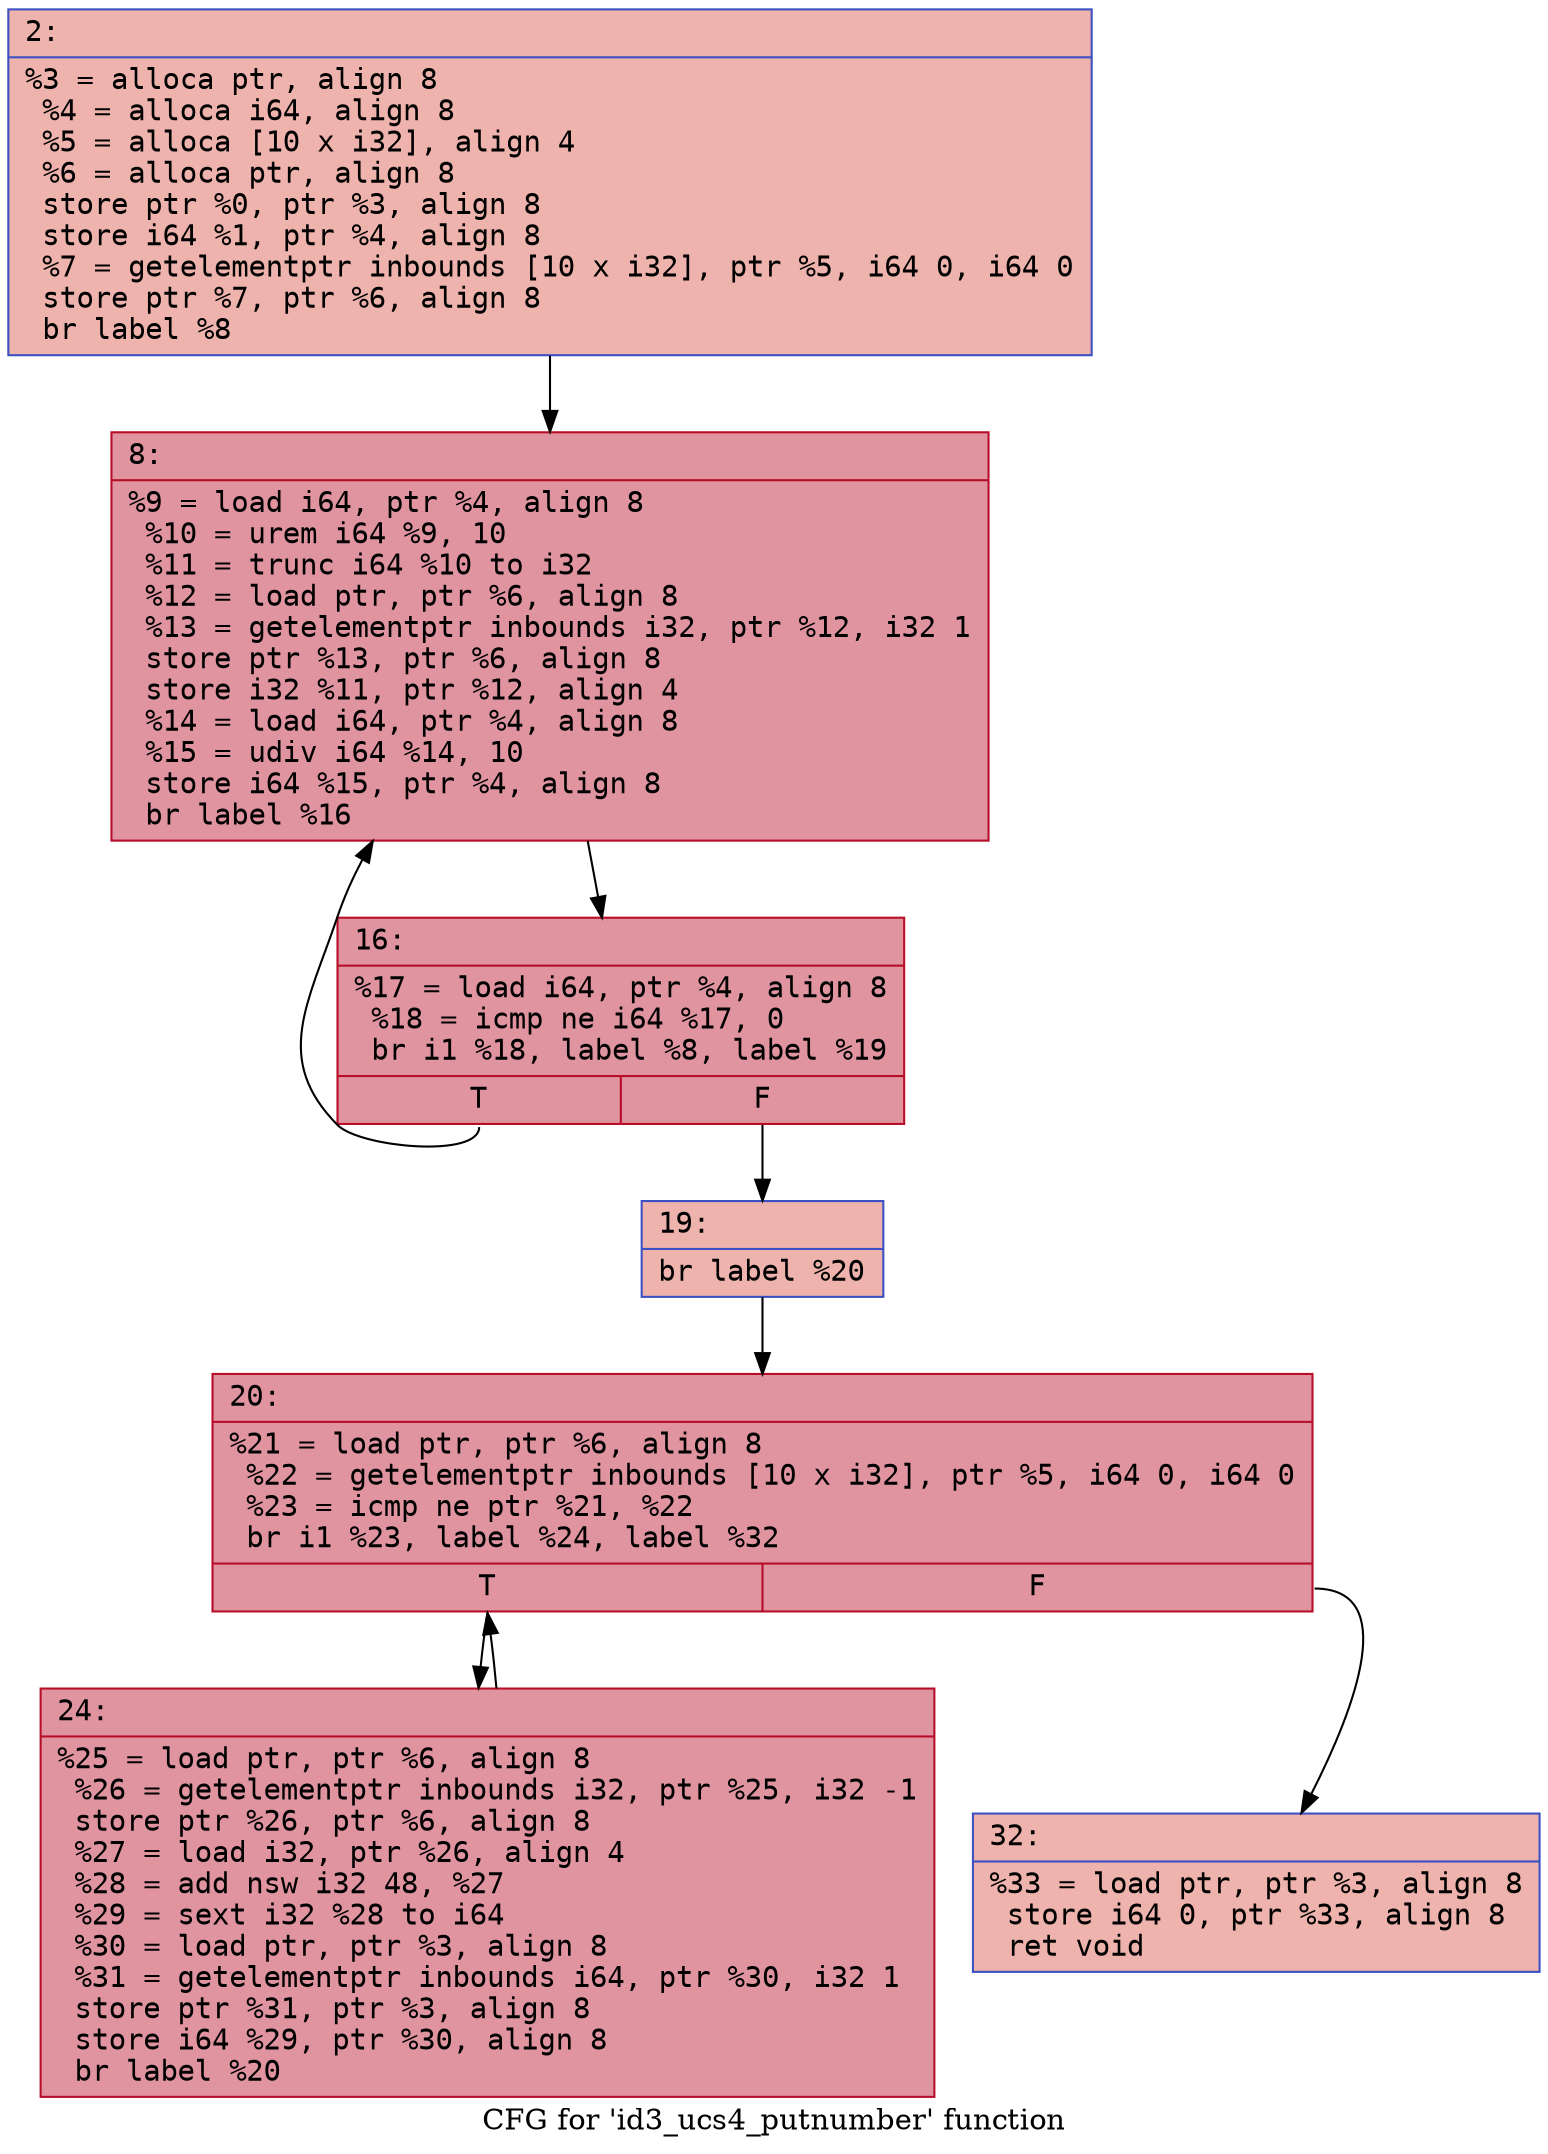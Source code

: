 digraph "CFG for 'id3_ucs4_putnumber' function" {
	label="CFG for 'id3_ucs4_putnumber' function";

	Node0x600002fd1270 [shape=record,color="#3d50c3ff", style=filled, fillcolor="#d6524470" fontname="Courier",label="{2:\l|  %3 = alloca ptr, align 8\l  %4 = alloca i64, align 8\l  %5 = alloca [10 x i32], align 4\l  %6 = alloca ptr, align 8\l  store ptr %0, ptr %3, align 8\l  store i64 %1, ptr %4, align 8\l  %7 = getelementptr inbounds [10 x i32], ptr %5, i64 0, i64 0\l  store ptr %7, ptr %6, align 8\l  br label %8\l}"];
	Node0x600002fd1270 -> Node0x600002fd12c0[tooltip="2 -> 8\nProbability 100.00%" ];
	Node0x600002fd12c0 [shape=record,color="#b70d28ff", style=filled, fillcolor="#b70d2870" fontname="Courier",label="{8:\l|  %9 = load i64, ptr %4, align 8\l  %10 = urem i64 %9, 10\l  %11 = trunc i64 %10 to i32\l  %12 = load ptr, ptr %6, align 8\l  %13 = getelementptr inbounds i32, ptr %12, i32 1\l  store ptr %13, ptr %6, align 8\l  store i32 %11, ptr %12, align 4\l  %14 = load i64, ptr %4, align 8\l  %15 = udiv i64 %14, 10\l  store i64 %15, ptr %4, align 8\l  br label %16\l}"];
	Node0x600002fd12c0 -> Node0x600002fd1310[tooltip="8 -> 16\nProbability 100.00%" ];
	Node0x600002fd1310 [shape=record,color="#b70d28ff", style=filled, fillcolor="#b70d2870" fontname="Courier",label="{16:\l|  %17 = load i64, ptr %4, align 8\l  %18 = icmp ne i64 %17, 0\l  br i1 %18, label %8, label %19\l|{<s0>T|<s1>F}}"];
	Node0x600002fd1310:s0 -> Node0x600002fd12c0[tooltip="16 -> 8\nProbability 96.88%" ];
	Node0x600002fd1310:s1 -> Node0x600002fd1360[tooltip="16 -> 19\nProbability 3.12%" ];
	Node0x600002fd1360 [shape=record,color="#3d50c3ff", style=filled, fillcolor="#d6524470" fontname="Courier",label="{19:\l|  br label %20\l}"];
	Node0x600002fd1360 -> Node0x600002fd13b0[tooltip="19 -> 20\nProbability 100.00%" ];
	Node0x600002fd13b0 [shape=record,color="#b70d28ff", style=filled, fillcolor="#b70d2870" fontname="Courier",label="{20:\l|  %21 = load ptr, ptr %6, align 8\l  %22 = getelementptr inbounds [10 x i32], ptr %5, i64 0, i64 0\l  %23 = icmp ne ptr %21, %22\l  br i1 %23, label %24, label %32\l|{<s0>T|<s1>F}}"];
	Node0x600002fd13b0:s0 -> Node0x600002fd1400[tooltip="20 -> 24\nProbability 96.88%" ];
	Node0x600002fd13b0:s1 -> Node0x600002fd1450[tooltip="20 -> 32\nProbability 3.12%" ];
	Node0x600002fd1400 [shape=record,color="#b70d28ff", style=filled, fillcolor="#b70d2870" fontname="Courier",label="{24:\l|  %25 = load ptr, ptr %6, align 8\l  %26 = getelementptr inbounds i32, ptr %25, i32 -1\l  store ptr %26, ptr %6, align 8\l  %27 = load i32, ptr %26, align 4\l  %28 = add nsw i32 48, %27\l  %29 = sext i32 %28 to i64\l  %30 = load ptr, ptr %3, align 8\l  %31 = getelementptr inbounds i64, ptr %30, i32 1\l  store ptr %31, ptr %3, align 8\l  store i64 %29, ptr %30, align 8\l  br label %20\l}"];
	Node0x600002fd1400 -> Node0x600002fd13b0[tooltip="24 -> 20\nProbability 100.00%" ];
	Node0x600002fd1450 [shape=record,color="#3d50c3ff", style=filled, fillcolor="#d6524470" fontname="Courier",label="{32:\l|  %33 = load ptr, ptr %3, align 8\l  store i64 0, ptr %33, align 8\l  ret void\l}"];
}
